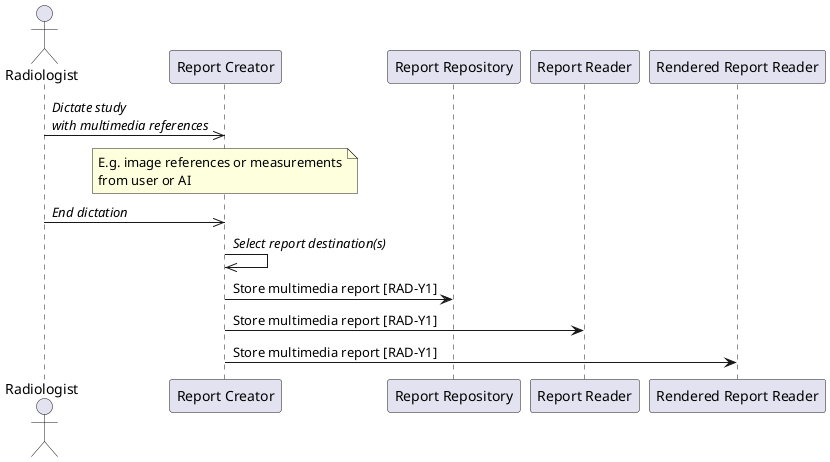 @startuml

actor "Radiologist" as Rad

participant "Report Creator" as RCreator
participant "Report Repository" as Repo
participant "Report Reader" as Reader
participant "Rendered Report Reader" as RenderedReader

Rad->>RCreator: //Dictate study//\n//with multimedia references//
note over RCreator
E.g. image references or measurements
from user or AI
end note
Rad->>RCreator: //End dictation//

RCreator->>RCreator: //Select report destination(s)//
RCreator->Repo: Store multimedia report [RAD-Y1]
RCreator->Reader: Store multimedia report [RAD-Y1]
RCreator->RenderedReader: Store multimedia report [RAD-Y1]


@enduml